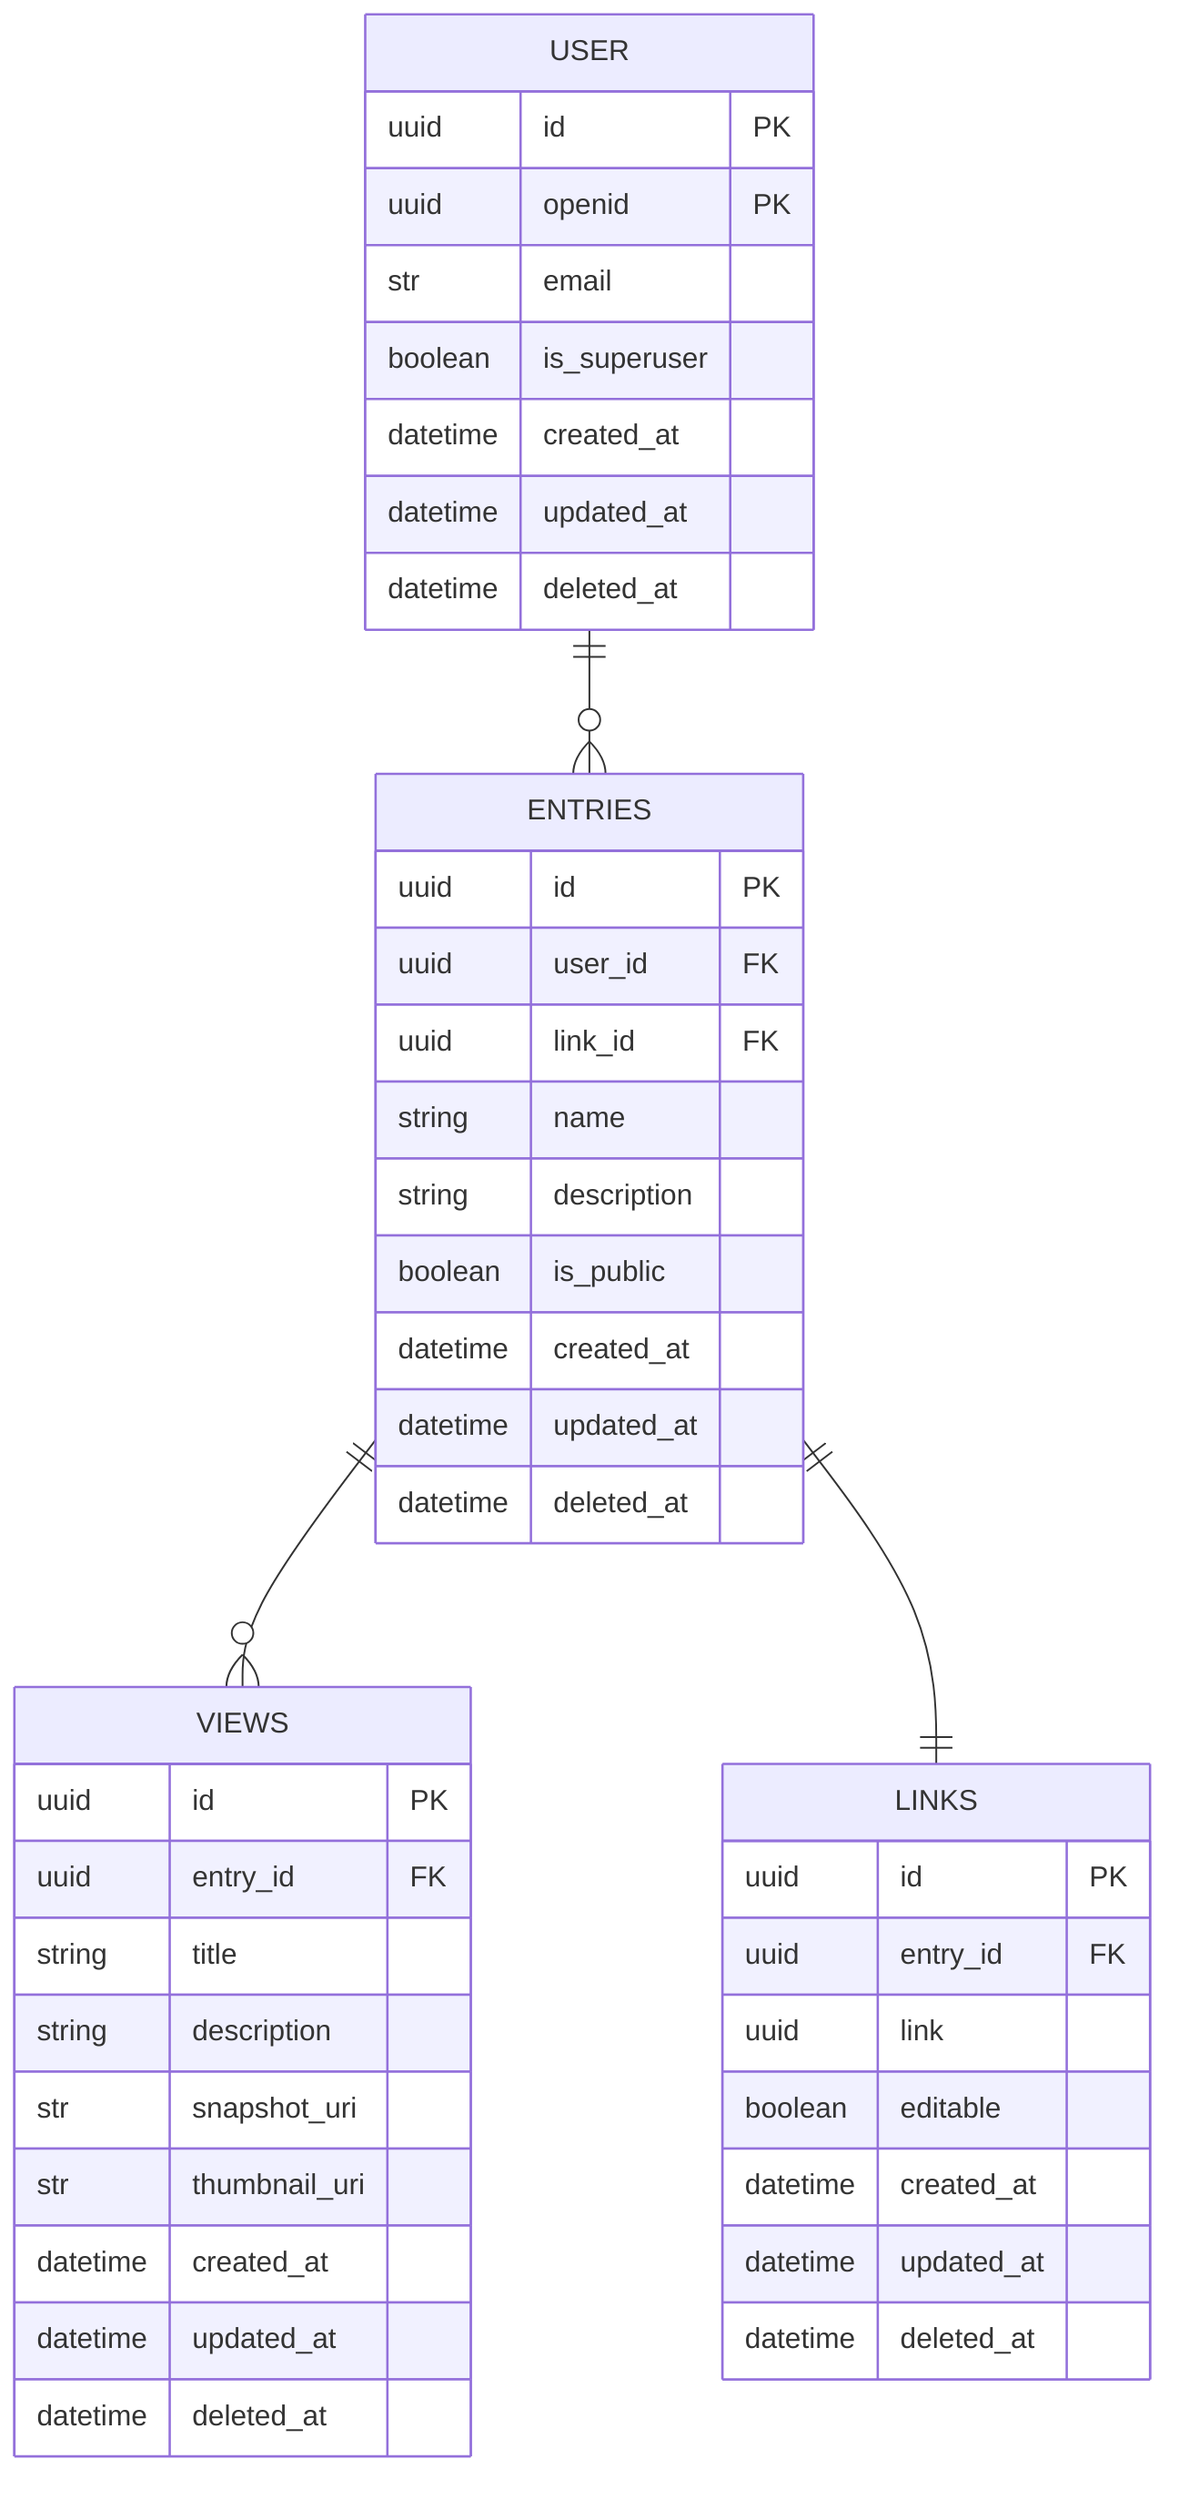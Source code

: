 erDiagram

    USER {
        uuid id PK
        uuid openid PK
        str email
        boolean is_superuser

        datetime created_at
        datetime updated_at
        datetime deleted_at
    }

    ENTRIES {
        uuid id PK
        uuid user_id FK
        uuid link_id FK
        string name
        string description
        boolean is_public

        datetime created_at
        datetime updated_at
        datetime deleted_at
    }
    
    VIEWS {
        uuid id PK
        uuid entry_id FK
        string title
        string description
        str snapshot_uri
        str thumbnail_uri

        datetime created_at
        datetime updated_at
        datetime deleted_at
    }

    LINKS {
        uuid id PK
        uuid entry_id FK
        uuid link
        boolean editable

        datetime created_at
        datetime updated_at
        datetime deleted_at
    }
                
    USER ||--o{ ENTRIES : ""
    ENTRIES ||--o{ VIEWS : ""
    ENTRIES ||--|| LINKS : ""